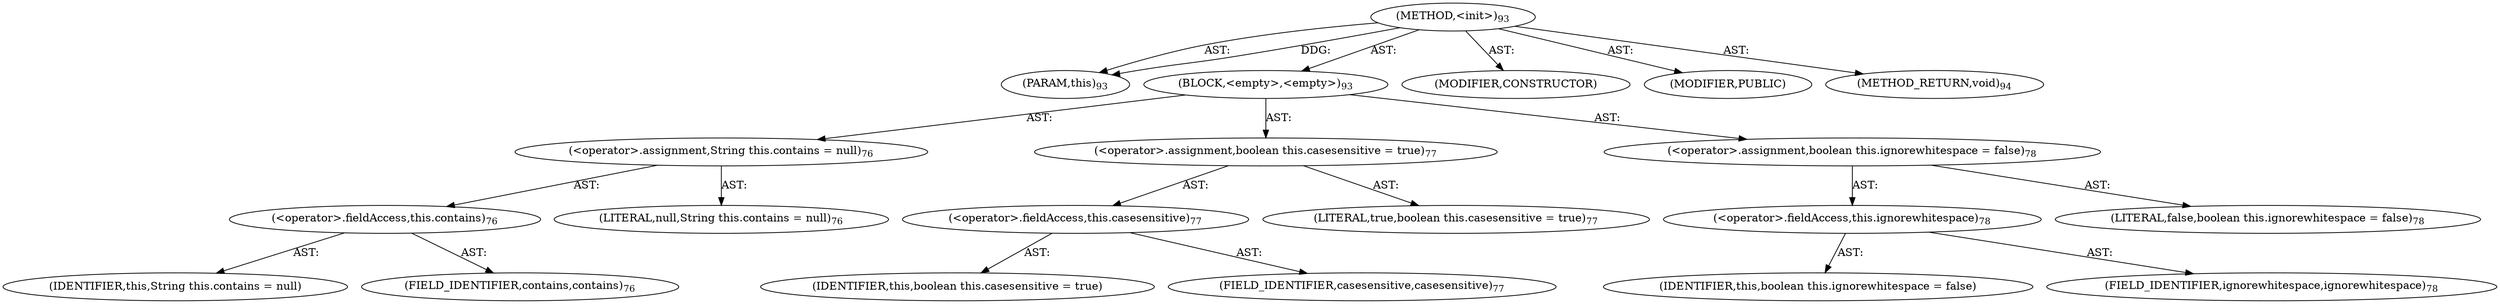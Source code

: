 digraph "&lt;init&gt;" {  
"111669149696" [label = <(METHOD,&lt;init&gt;)<SUB>93</SUB>> ]
"115964116998" [label = <(PARAM,this)<SUB>93</SUB>> ]
"25769803776" [label = <(BLOCK,&lt;empty&gt;,&lt;empty&gt;)<SUB>93</SUB>> ]
"30064771072" [label = <(&lt;operator&gt;.assignment,String this.contains = null)<SUB>76</SUB>> ]
"30064771073" [label = <(&lt;operator&gt;.fieldAccess,this.contains)<SUB>76</SUB>> ]
"68719476745" [label = <(IDENTIFIER,this,String this.contains = null)> ]
"55834574848" [label = <(FIELD_IDENTIFIER,contains,contains)<SUB>76</SUB>> ]
"90194313216" [label = <(LITERAL,null,String this.contains = null)<SUB>76</SUB>> ]
"30064771074" [label = <(&lt;operator&gt;.assignment,boolean this.casesensitive = true)<SUB>77</SUB>> ]
"30064771075" [label = <(&lt;operator&gt;.fieldAccess,this.casesensitive)<SUB>77</SUB>> ]
"68719476746" [label = <(IDENTIFIER,this,boolean this.casesensitive = true)> ]
"55834574849" [label = <(FIELD_IDENTIFIER,casesensitive,casesensitive)<SUB>77</SUB>> ]
"90194313217" [label = <(LITERAL,true,boolean this.casesensitive = true)<SUB>77</SUB>> ]
"30064771076" [label = <(&lt;operator&gt;.assignment,boolean this.ignorewhitespace = false)<SUB>78</SUB>> ]
"30064771077" [label = <(&lt;operator&gt;.fieldAccess,this.ignorewhitespace)<SUB>78</SUB>> ]
"68719476747" [label = <(IDENTIFIER,this,boolean this.ignorewhitespace = false)> ]
"55834574850" [label = <(FIELD_IDENTIFIER,ignorewhitespace,ignorewhitespace)<SUB>78</SUB>> ]
"90194313218" [label = <(LITERAL,false,boolean this.ignorewhitespace = false)<SUB>78</SUB>> ]
"133143986187" [label = <(MODIFIER,CONSTRUCTOR)> ]
"133143986188" [label = <(MODIFIER,PUBLIC)> ]
"128849018880" [label = <(METHOD_RETURN,void)<SUB>94</SUB>> ]
  "111669149696" -> "115964116998"  [ label = "AST: "] 
  "111669149696" -> "25769803776"  [ label = "AST: "] 
  "111669149696" -> "133143986187"  [ label = "AST: "] 
  "111669149696" -> "133143986188"  [ label = "AST: "] 
  "111669149696" -> "128849018880"  [ label = "AST: "] 
  "25769803776" -> "30064771072"  [ label = "AST: "] 
  "25769803776" -> "30064771074"  [ label = "AST: "] 
  "25769803776" -> "30064771076"  [ label = "AST: "] 
  "30064771072" -> "30064771073"  [ label = "AST: "] 
  "30064771072" -> "90194313216"  [ label = "AST: "] 
  "30064771073" -> "68719476745"  [ label = "AST: "] 
  "30064771073" -> "55834574848"  [ label = "AST: "] 
  "30064771074" -> "30064771075"  [ label = "AST: "] 
  "30064771074" -> "90194313217"  [ label = "AST: "] 
  "30064771075" -> "68719476746"  [ label = "AST: "] 
  "30064771075" -> "55834574849"  [ label = "AST: "] 
  "30064771076" -> "30064771077"  [ label = "AST: "] 
  "30064771076" -> "90194313218"  [ label = "AST: "] 
  "30064771077" -> "68719476747"  [ label = "AST: "] 
  "30064771077" -> "55834574850"  [ label = "AST: "] 
  "111669149696" -> "115964116998"  [ label = "DDG: "] 
}
